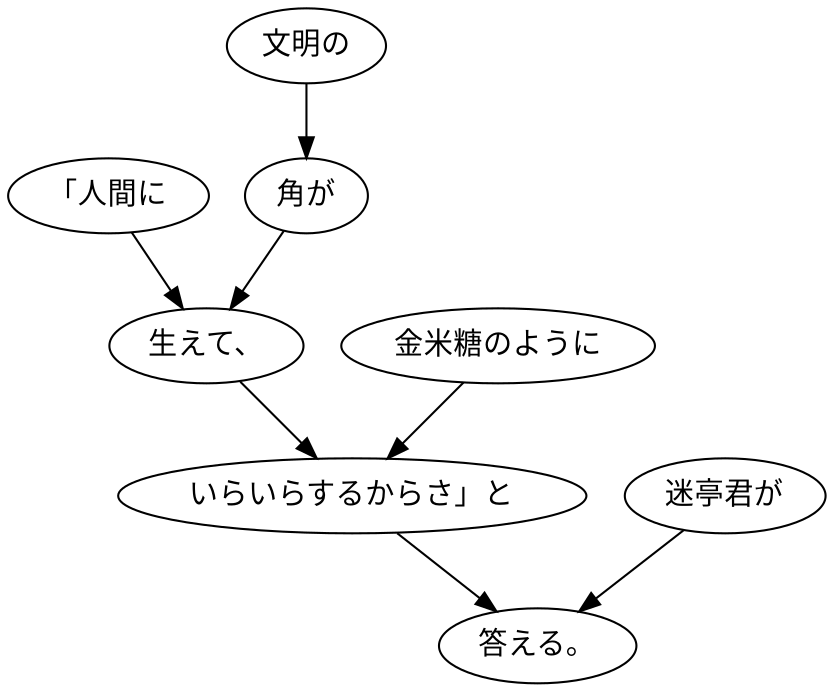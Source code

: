 digraph graph8475 {
	node0 [label="「人間に"];
	node1 [label="文明の"];
	node2 [label="角が"];
	node3 [label="生えて、"];
	node4 [label="金米糖のように"];
	node5 [label="いらいらするからさ」と"];
	node6 [label="迷亭君が"];
	node7 [label="答える。"];
	node0 -> node3;
	node1 -> node2;
	node2 -> node3;
	node3 -> node5;
	node4 -> node5;
	node5 -> node7;
	node6 -> node7;
}

